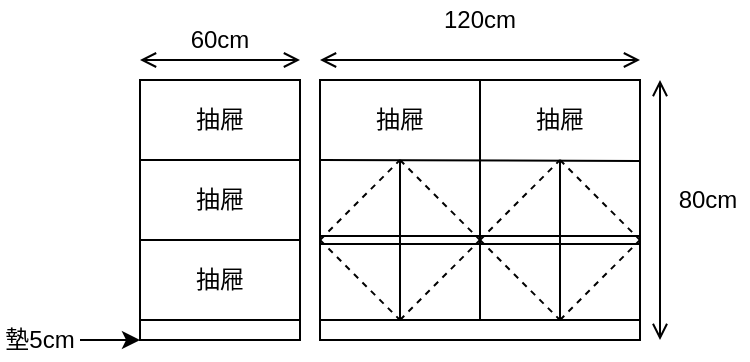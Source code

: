 <mxfile version="13.8.5" type="github"><diagram id="-RiDJzW3wjOvlCzWTfoD" name="Page-1"><mxGraphModel dx="811" dy="468" grid="1" gridSize="10" guides="1" tooltips="1" connect="1" arrows="1" fold="1" page="1" pageScale="1" pageWidth="827" pageHeight="1169" math="0" shadow="0"><root><mxCell id="0"/><mxCell id="1" parent="0"/><mxCell id="epvN-4IhWN0buNR0fI2A-12" value="" style="rounded=0;whiteSpace=wrap;html=1;" parent="1" vertex="1"><mxGeometry x="110" y="80" width="80" height="120" as="geometry"/></mxCell><mxCell id="epvN-4IhWN0buNR0fI2A-13" value="" style="rounded=0;whiteSpace=wrap;html=1;" parent="1" vertex="1"><mxGeometry x="200" y="80" width="160" height="120" as="geometry"/></mxCell><mxCell id="epvN-4IhWN0buNR0fI2A-14" value="" style="endArrow=open;startArrow=open;html=1;startFill=0;endFill=0;" parent="1" edge="1"><mxGeometry width="50" height="50" relative="1" as="geometry"><mxPoint x="110" y="70" as="sourcePoint"/><mxPoint x="190" y="70" as="targetPoint"/></mxGeometry></mxCell><mxCell id="epvN-4IhWN0buNR0fI2A-15" value="" style="endArrow=open;startArrow=open;html=1;startFill=0;endFill=0;" parent="1" edge="1"><mxGeometry width="50" height="50" relative="1" as="geometry"><mxPoint x="200" y="70" as="sourcePoint"/><mxPoint x="360" y="70" as="targetPoint"/></mxGeometry></mxCell><mxCell id="epvN-4IhWN0buNR0fI2A-16" value="60cm" style="text;html=1;strokeColor=none;fillColor=none;align=center;verticalAlign=middle;whiteSpace=wrap;rounded=0;" parent="1" vertex="1"><mxGeometry x="130" y="50" width="40" height="20" as="geometry"/></mxCell><mxCell id="epvN-4IhWN0buNR0fI2A-18" value="120cm" style="text;html=1;strokeColor=none;fillColor=none;align=center;verticalAlign=middle;whiteSpace=wrap;rounded=0;" parent="1" vertex="1"><mxGeometry x="220" y="40" width="120" height="20" as="geometry"/></mxCell><mxCell id="epvN-4IhWN0buNR0fI2A-21" value="" style="endArrow=none;html=1;exitX=0.5;exitY=1;exitDx=0;exitDy=0;" parent="1" source="epvN-4IhWN0buNR0fI2A-13" edge="1"><mxGeometry width="50" height="50" relative="1" as="geometry"><mxPoint x="230" y="130" as="sourcePoint"/><mxPoint x="280" y="80" as="targetPoint"/></mxGeometry></mxCell><mxCell id="epvN-4IhWN0buNR0fI2A-30" value="" style="endArrow=none;html=1;entryX=0.999;entryY=0.337;entryDx=0;entryDy=0;entryPerimeter=0;" parent="1" target="epvN-4IhWN0buNR0fI2A-13" edge="1"><mxGeometry width="50" height="50" relative="1" as="geometry"><mxPoint x="200" y="120" as="sourcePoint"/><mxPoint x="250" y="70" as="targetPoint"/></mxGeometry></mxCell><mxCell id="epvN-4IhWN0buNR0fI2A-31" value="" style="endArrow=none;html=1;" parent="1" edge="1"><mxGeometry width="50" height="50" relative="1" as="geometry"><mxPoint x="110" y="120" as="sourcePoint"/><mxPoint x="190" y="120" as="targetPoint"/></mxGeometry></mxCell><mxCell id="epvN-4IhWN0buNR0fI2A-32" value="" style="endArrow=none;html=1;" parent="1" edge="1"><mxGeometry width="50" height="50" relative="1" as="geometry"><mxPoint x="110" y="160" as="sourcePoint"/><mxPoint x="190" y="160" as="targetPoint"/></mxGeometry></mxCell><mxCell id="epvN-4IhWN0buNR0fI2A-34" value="" style="endArrow=none;html=1;exitX=0.25;exitY=1;exitDx=0;exitDy=0;" parent="1" source="epvN-4IhWN0buNR0fI2A-13" edge="1"><mxGeometry width="50" height="50" relative="1" as="geometry"><mxPoint x="210" y="170" as="sourcePoint"/><mxPoint x="240" y="120" as="targetPoint"/></mxGeometry></mxCell><mxCell id="epvN-4IhWN0buNR0fI2A-35" value="" style="endArrow=none;html=1;exitX=0.25;exitY=1;exitDx=0;exitDy=0;" parent="1" edge="1"><mxGeometry width="50" height="50" relative="1" as="geometry"><mxPoint x="320" y="200" as="sourcePoint"/><mxPoint x="320" y="120" as="targetPoint"/></mxGeometry></mxCell><mxCell id="epvN-4IhWN0buNR0fI2A-44" value="" style="endArrow=none;dashed=1;html=1;" parent="1" edge="1"><mxGeometry width="50" height="50" relative="1" as="geometry"><mxPoint x="200" y="160" as="sourcePoint"/><mxPoint x="240" y="120" as="targetPoint"/></mxGeometry></mxCell><mxCell id="epvN-4IhWN0buNR0fI2A-45" value="" style="endArrow=none;dashed=1;html=1;" parent="1" edge="1"><mxGeometry width="50" height="50" relative="1" as="geometry"><mxPoint x="280" y="160" as="sourcePoint"/><mxPoint x="320" y="120" as="targetPoint"/></mxGeometry></mxCell><mxCell id="epvN-4IhWN0buNR0fI2A-46" value="" style="endArrow=none;dashed=1;html=1;" parent="1" edge="1"><mxGeometry width="50" height="50" relative="1" as="geometry"><mxPoint x="240" y="200" as="sourcePoint"/><mxPoint x="280" y="160" as="targetPoint"/></mxGeometry></mxCell><mxCell id="epvN-4IhWN0buNR0fI2A-47" value="" style="endArrow=none;dashed=1;html=1;" parent="1" edge="1"><mxGeometry width="50" height="50" relative="1" as="geometry"><mxPoint x="320" y="200" as="sourcePoint"/><mxPoint x="360" y="160" as="targetPoint"/></mxGeometry></mxCell><mxCell id="epvN-4IhWN0buNR0fI2A-48" value="" style="endArrow=none;dashed=1;html=1;" parent="1" edge="1"><mxGeometry width="50" height="50" relative="1" as="geometry"><mxPoint x="240" y="120" as="sourcePoint"/><mxPoint x="280" y="160" as="targetPoint"/></mxGeometry></mxCell><mxCell id="epvN-4IhWN0buNR0fI2A-50" value="" style="endArrow=none;dashed=1;html=1;" parent="1" edge="1"><mxGeometry width="50" height="50" relative="1" as="geometry"><mxPoint x="200" y="160" as="sourcePoint"/><mxPoint x="240" y="200" as="targetPoint"/></mxGeometry></mxCell><mxCell id="epvN-4IhWN0buNR0fI2A-51" value="" style="endArrow=none;dashed=1;html=1;" parent="1" edge="1"><mxGeometry width="50" height="50" relative="1" as="geometry"><mxPoint x="320" y="120" as="sourcePoint"/><mxPoint x="360" y="160" as="targetPoint"/></mxGeometry></mxCell><mxCell id="epvN-4IhWN0buNR0fI2A-52" value="" style="endArrow=none;dashed=1;html=1;" parent="1" edge="1"><mxGeometry width="50" height="50" relative="1" as="geometry"><mxPoint x="280" y="160" as="sourcePoint"/><mxPoint x="320" y="200" as="targetPoint"/></mxGeometry></mxCell><mxCell id="epvN-4IhWN0buNR0fI2A-53" value="" style="rounded=0;whiteSpace=wrap;html=1;" parent="1" vertex="1"><mxGeometry x="110" y="200" width="80" height="10" as="geometry"/></mxCell><mxCell id="epvN-4IhWN0buNR0fI2A-54" value="" style="rounded=0;whiteSpace=wrap;html=1;" parent="1" vertex="1"><mxGeometry x="200" y="200" width="160" height="10" as="geometry"/></mxCell><mxCell id="epvN-4IhWN0buNR0fI2A-55" value="" style="endArrow=open;startArrow=open;html=1;startFill=0;endFill=0;" parent="1" edge="1"><mxGeometry width="50" height="50" relative="1" as="geometry"><mxPoint x="370" y="80" as="sourcePoint"/><mxPoint x="370" y="210" as="targetPoint"/></mxGeometry></mxCell><mxCell id="epvN-4IhWN0buNR0fI2A-56" value="80cm" style="text;html=1;strokeColor=none;fillColor=none;align=center;verticalAlign=middle;whiteSpace=wrap;rounded=0;" parent="1" vertex="1"><mxGeometry x="374" y="130" width="40" height="20" as="geometry"/></mxCell><mxCell id="epvN-4IhWN0buNR0fI2A-61" value="抽屜" style="text;html=1;strokeColor=none;fillColor=none;align=center;verticalAlign=middle;whiteSpace=wrap;rounded=0;" parent="1" vertex="1"><mxGeometry x="130" y="90" width="40" height="20" as="geometry"/></mxCell><mxCell id="epvN-4IhWN0buNR0fI2A-62" value="抽屜" style="text;html=1;strokeColor=none;fillColor=none;align=center;verticalAlign=middle;whiteSpace=wrap;rounded=0;" parent="1" vertex="1"><mxGeometry x="130" y="130" width="40" height="20" as="geometry"/></mxCell><mxCell id="epvN-4IhWN0buNR0fI2A-63" value="抽屜" style="text;html=1;strokeColor=none;fillColor=none;align=center;verticalAlign=middle;whiteSpace=wrap;rounded=0;" parent="1" vertex="1"><mxGeometry x="130" y="170" width="40" height="20" as="geometry"/></mxCell><mxCell id="epvN-4IhWN0buNR0fI2A-64" value="抽屜" style="text;html=1;strokeColor=none;fillColor=none;align=center;verticalAlign=middle;whiteSpace=wrap;rounded=0;" parent="1" vertex="1"><mxGeometry x="300" y="90" width="40" height="20" as="geometry"/></mxCell><mxCell id="epvN-4IhWN0buNR0fI2A-65" value="抽屜" style="text;html=1;strokeColor=none;fillColor=none;align=center;verticalAlign=middle;whiteSpace=wrap;rounded=0;" parent="1" vertex="1"><mxGeometry x="220" y="90" width="40" height="20" as="geometry"/></mxCell><mxCell id="epvN-4IhWN0buNR0fI2A-66" value="墊5cm" style="text;html=1;strokeColor=none;fillColor=none;align=center;verticalAlign=middle;whiteSpace=wrap;rounded=0;" parent="1" vertex="1"><mxGeometry x="40" y="200" width="40" height="20" as="geometry"/></mxCell><mxCell id="epvN-4IhWN0buNR0fI2A-67" value="" style="endArrow=classic;html=1;" parent="1" edge="1"><mxGeometry width="50" height="50" relative="1" as="geometry"><mxPoint x="80" y="210" as="sourcePoint"/><mxPoint x="110" y="210" as="targetPoint"/></mxGeometry></mxCell><mxCell id="epvN-4IhWN0buNR0fI2A-68" value="" style="shape=link;html=1;startArrow=open;startFill=0;endArrow=open;endFill=0;" parent="1" edge="1"><mxGeometry width="100" relative="1" as="geometry"><mxPoint x="200" y="160" as="sourcePoint"/><mxPoint x="360" y="160" as="targetPoint"/></mxGeometry></mxCell></root></mxGraphModel></diagram></mxfile>